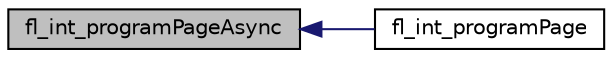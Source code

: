 digraph "fl_int_programPageAsync"
{
 // INTERACTIVE_SVG=YES
  edge [fontname="Helvetica",fontsize="10",labelfontname="Helvetica",labelfontsize="10"];
  node [fontname="Helvetica",fontsize="10",shape=record];
  rankdir="LR";
  Node1 [label="fl_int_programPageAsync",height=0.2,width=0.4,color="black", fillcolor="grey75", style="filled" fontcolor="black"];
  Node1 -> Node2 [dir="back",color="midnightblue",fontsize="10",style="solid",fontname="Helvetica"];
  Node2 [label="fl_int_programPage",height=0.2,width=0.4,color="black", fillcolor="white", style="filled",URL="$device__access_8xc.html#ab24728d7b2504b18f6d5e2b8e6cca21b"];
}

